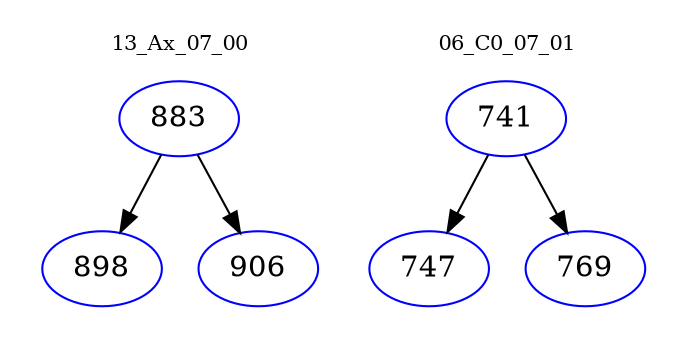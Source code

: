 digraph{
subgraph cluster_0 {
color = white
label = "13_Ax_07_00";
fontsize=10;
T0_883 [label="883", color="blue"]
T0_883 -> T0_898 [color="black"]
T0_898 [label="898", color="blue"]
T0_883 -> T0_906 [color="black"]
T0_906 [label="906", color="blue"]
}
subgraph cluster_1 {
color = white
label = "06_C0_07_01";
fontsize=10;
T1_741 [label="741", color="blue"]
T1_741 -> T1_747 [color="black"]
T1_747 [label="747", color="blue"]
T1_741 -> T1_769 [color="black"]
T1_769 [label="769", color="blue"]
}
}
